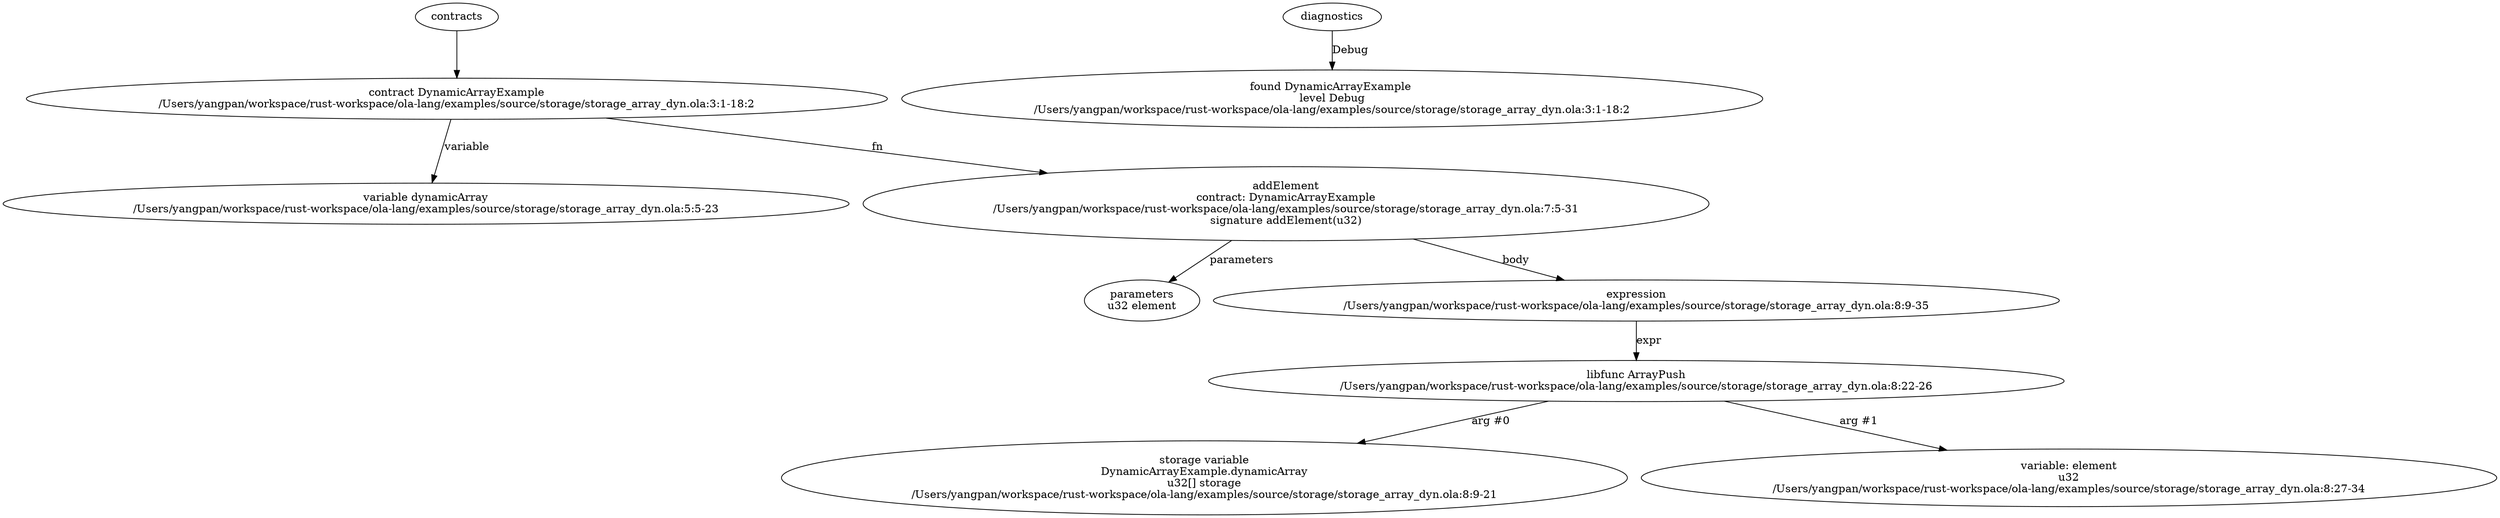 strict digraph "/Users/yangpan/workspace/rust-workspace/ola-lang/examples/source/storage/storage_array_dyn.ola" {
	contract [label="contract DynamicArrayExample\n/Users/yangpan/workspace/rust-workspace/ola-lang/examples/source/storage/storage_array_dyn.ola:3:1-18:2"]
	var [label="variable dynamicArray\n/Users/yangpan/workspace/rust-workspace/ola-lang/examples/source/storage/storage_array_dyn.ola:5:5-23"]
	addElement [label="addElement\ncontract: DynamicArrayExample\n/Users/yangpan/workspace/rust-workspace/ola-lang/examples/source/storage/storage_array_dyn.ola:7:5-31\nsignature addElement(u32)"]
	parameters [label="parameters\nu32 element"]
	expr [label="expression\n/Users/yangpan/workspace/rust-workspace/ola-lang/examples/source/storage/storage_array_dyn.ola:8:9-35"]
	libfunc [label="libfunc ArrayPush\n/Users/yangpan/workspace/rust-workspace/ola-lang/examples/source/storage/storage_array_dyn.ola:8:22-26"]
	storage_var [label="storage variable\nDynamicArrayExample.dynamicArray\nu32[] storage\n/Users/yangpan/workspace/rust-workspace/ola-lang/examples/source/storage/storage_array_dyn.ola:8:9-21"]
	variable [label="variable: element\nu32\n/Users/yangpan/workspace/rust-workspace/ola-lang/examples/source/storage/storage_array_dyn.ola:8:27-34"]
	diagnostic [label="found DynamicArrayExample \nlevel Debug\n/Users/yangpan/workspace/rust-workspace/ola-lang/examples/source/storage/storage_array_dyn.ola:3:1-18:2"]
	contracts -> contract
	contract -> var [label="variable"]
	contract -> addElement [label="fn"]
	addElement -> parameters [label="parameters"]
	addElement -> expr [label="body"]
	expr -> libfunc [label="expr"]
	libfunc -> storage_var [label="arg #0"]
	libfunc -> variable [label="arg #1"]
	diagnostics -> diagnostic [label="Debug"]
}
